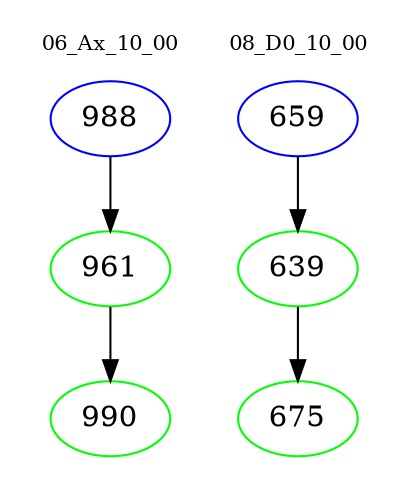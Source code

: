 digraph{
subgraph cluster_0 {
color = white
label = "06_Ax_10_00";
fontsize=10;
T0_988 [label="988", color="blue"]
T0_988 -> T0_961 [color="black"]
T0_961 [label="961", color="green"]
T0_961 -> T0_990 [color="black"]
T0_990 [label="990", color="green"]
}
subgraph cluster_1 {
color = white
label = "08_D0_10_00";
fontsize=10;
T1_659 [label="659", color="blue"]
T1_659 -> T1_639 [color="black"]
T1_639 [label="639", color="green"]
T1_639 -> T1_675 [color="black"]
T1_675 [label="675", color="green"]
}
}
